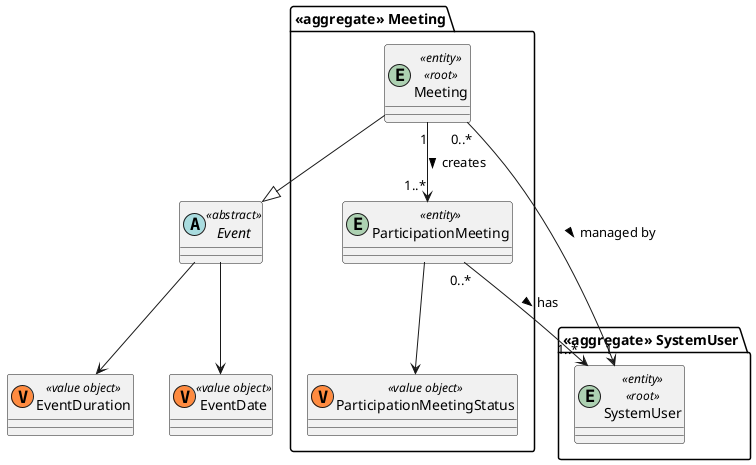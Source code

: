 @startuml

top to bottom direction

'Meeting
package "<<aggregate>> Meeting" {
    entity Meeting <<entity>> <<root>>
    entity ParticipationMeeting <<entity>>
    class ParticipationMeetingStatus <<(V, #FF8B40) value object>>

}

'Event
abstract Event <<abstract>>
class EventDuration <<(V, #FF8B40) value object>>
class EventDate <<(V, #FF8B40) value object>>

'SystemUser
package "<<aggregate>> SystemUser" {
    entity SystemUser <<entity>> <<root>> {

    }
}

Meeting --|> Event
Meeting "1" --> "1..*" ParticipationMeeting : creates >
Meeting "0..*" --> "1" SystemUser : managed by >

ParticipationMeeting -down-> ParticipationMeetingStatus
ParticipationMeeting "0..*" --> "1..*" SystemUser : has >

Event -down-> EventDuration
Event -down-> EventDate

@enduml